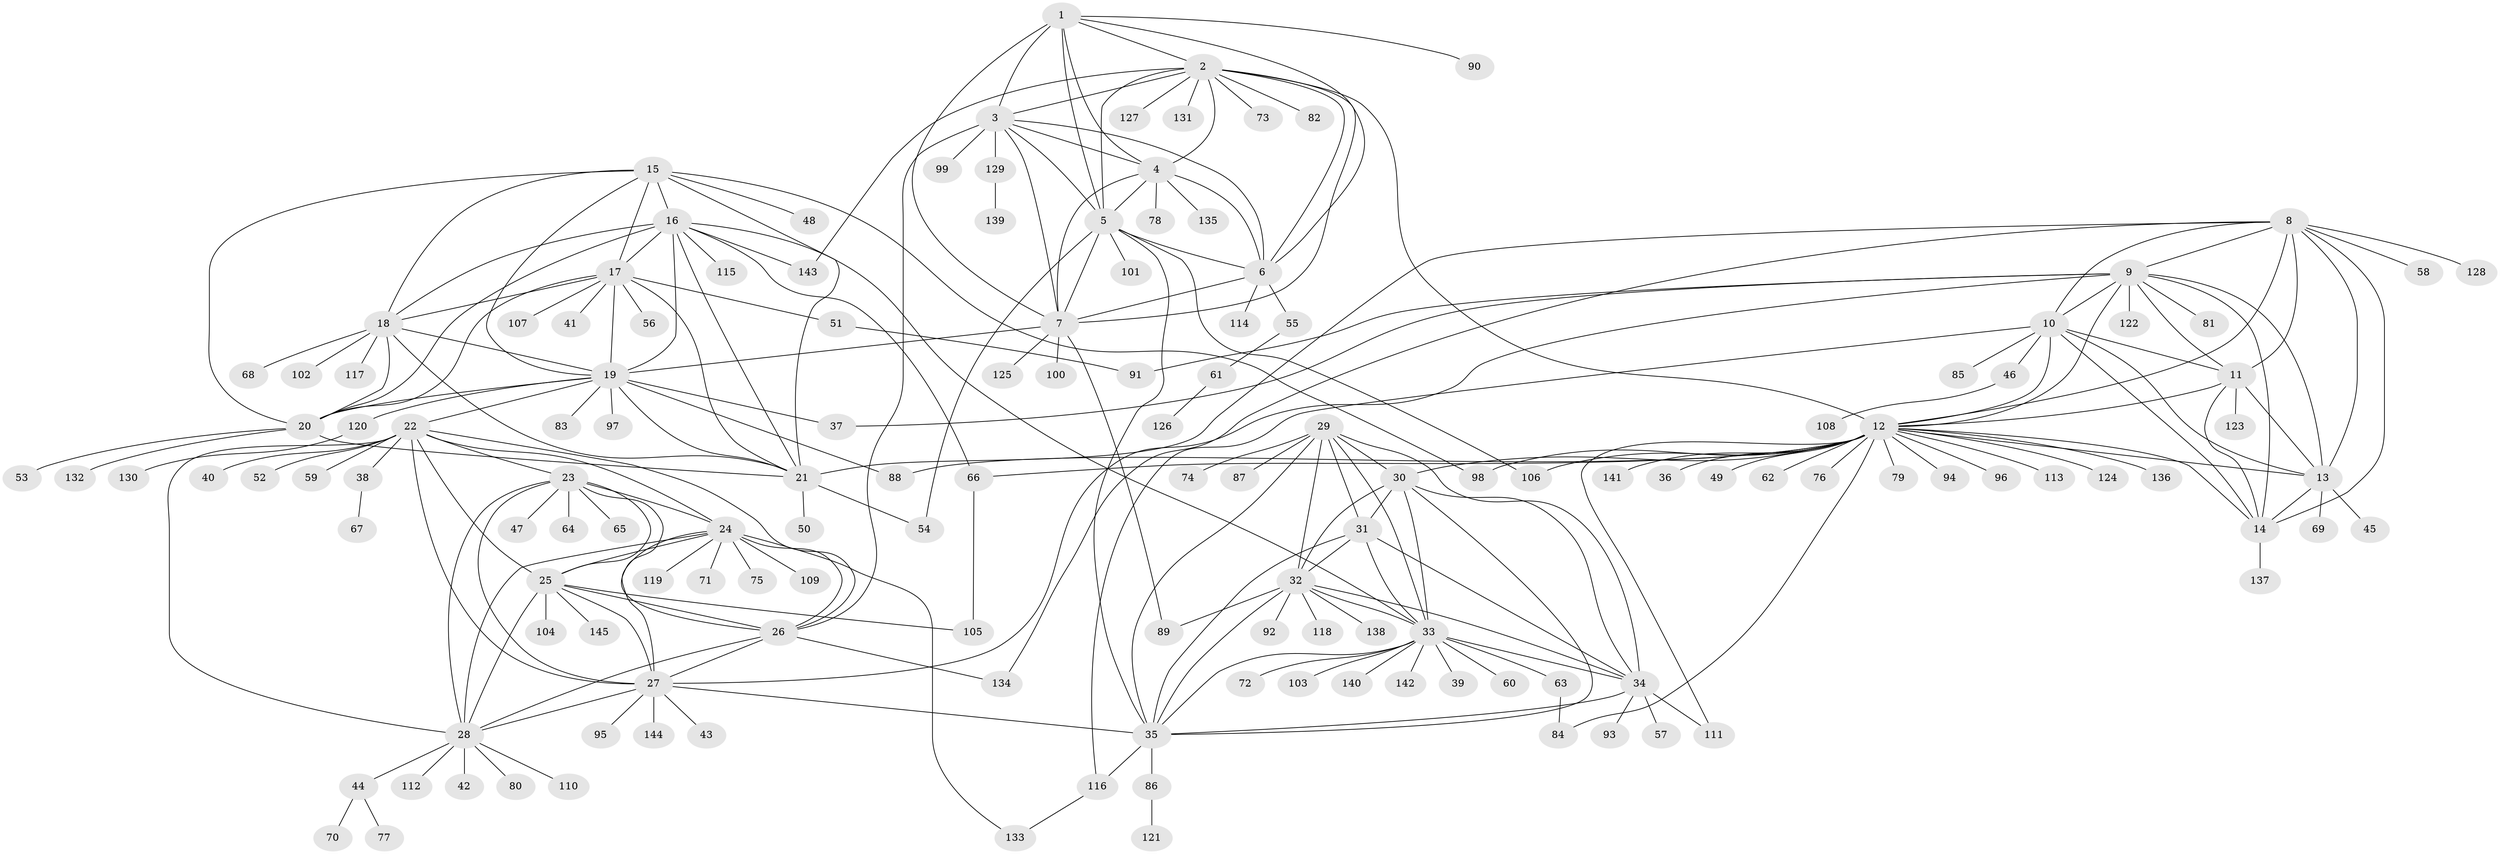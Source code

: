// coarse degree distribution, {9: 0.02608695652173913, 11: 0.043478260869565216, 6: 0.043478260869565216, 7: 0.02608695652173913, 8: 0.043478260869565216, 10: 0.02608695652173913, 5: 0.017391304347826087, 23: 0.008695652173913044, 12: 0.008695652173913044, 13: 0.008695652173913044, 1: 0.6260869565217392, 2: 0.11304347826086956, 3: 0.008695652173913044}
// Generated by graph-tools (version 1.1) at 2025/24/03/03/25 07:24:14]
// undirected, 145 vertices, 240 edges
graph export_dot {
graph [start="1"]
  node [color=gray90,style=filled];
  1;
  2;
  3;
  4;
  5;
  6;
  7;
  8;
  9;
  10;
  11;
  12;
  13;
  14;
  15;
  16;
  17;
  18;
  19;
  20;
  21;
  22;
  23;
  24;
  25;
  26;
  27;
  28;
  29;
  30;
  31;
  32;
  33;
  34;
  35;
  36;
  37;
  38;
  39;
  40;
  41;
  42;
  43;
  44;
  45;
  46;
  47;
  48;
  49;
  50;
  51;
  52;
  53;
  54;
  55;
  56;
  57;
  58;
  59;
  60;
  61;
  62;
  63;
  64;
  65;
  66;
  67;
  68;
  69;
  70;
  71;
  72;
  73;
  74;
  75;
  76;
  77;
  78;
  79;
  80;
  81;
  82;
  83;
  84;
  85;
  86;
  87;
  88;
  89;
  90;
  91;
  92;
  93;
  94;
  95;
  96;
  97;
  98;
  99;
  100;
  101;
  102;
  103;
  104;
  105;
  106;
  107;
  108;
  109;
  110;
  111;
  112;
  113;
  114;
  115;
  116;
  117;
  118;
  119;
  120;
  121;
  122;
  123;
  124;
  125;
  126;
  127;
  128;
  129;
  130;
  131;
  132;
  133;
  134;
  135;
  136;
  137;
  138;
  139;
  140;
  141;
  142;
  143;
  144;
  145;
  1 -- 2;
  1 -- 3;
  1 -- 4;
  1 -- 5;
  1 -- 6;
  1 -- 7;
  1 -- 90;
  2 -- 3;
  2 -- 4;
  2 -- 5;
  2 -- 6;
  2 -- 7;
  2 -- 12;
  2 -- 73;
  2 -- 82;
  2 -- 127;
  2 -- 131;
  2 -- 143;
  3 -- 4;
  3 -- 5;
  3 -- 6;
  3 -- 7;
  3 -- 26;
  3 -- 99;
  3 -- 129;
  4 -- 5;
  4 -- 6;
  4 -- 7;
  4 -- 78;
  4 -- 135;
  5 -- 6;
  5 -- 7;
  5 -- 35;
  5 -- 54;
  5 -- 101;
  5 -- 106;
  6 -- 7;
  6 -- 55;
  6 -- 114;
  7 -- 19;
  7 -- 89;
  7 -- 100;
  7 -- 125;
  8 -- 9;
  8 -- 10;
  8 -- 11;
  8 -- 12;
  8 -- 13;
  8 -- 14;
  8 -- 21;
  8 -- 58;
  8 -- 128;
  8 -- 134;
  9 -- 10;
  9 -- 11;
  9 -- 12;
  9 -- 13;
  9 -- 14;
  9 -- 27;
  9 -- 37;
  9 -- 81;
  9 -- 91;
  9 -- 122;
  10 -- 11;
  10 -- 12;
  10 -- 13;
  10 -- 14;
  10 -- 46;
  10 -- 85;
  10 -- 116;
  11 -- 12;
  11 -- 13;
  11 -- 14;
  11 -- 123;
  12 -- 13;
  12 -- 14;
  12 -- 30;
  12 -- 36;
  12 -- 49;
  12 -- 62;
  12 -- 66;
  12 -- 76;
  12 -- 79;
  12 -- 84;
  12 -- 88;
  12 -- 94;
  12 -- 96;
  12 -- 98;
  12 -- 106;
  12 -- 111;
  12 -- 113;
  12 -- 124;
  12 -- 136;
  12 -- 141;
  13 -- 14;
  13 -- 45;
  13 -- 69;
  14 -- 137;
  15 -- 16;
  15 -- 17;
  15 -- 18;
  15 -- 19;
  15 -- 20;
  15 -- 21;
  15 -- 48;
  15 -- 98;
  16 -- 17;
  16 -- 18;
  16 -- 19;
  16 -- 20;
  16 -- 21;
  16 -- 33;
  16 -- 66;
  16 -- 115;
  16 -- 143;
  17 -- 18;
  17 -- 19;
  17 -- 20;
  17 -- 21;
  17 -- 41;
  17 -- 51;
  17 -- 56;
  17 -- 107;
  18 -- 19;
  18 -- 20;
  18 -- 21;
  18 -- 68;
  18 -- 102;
  18 -- 117;
  19 -- 20;
  19 -- 21;
  19 -- 22;
  19 -- 37;
  19 -- 83;
  19 -- 88;
  19 -- 97;
  19 -- 120;
  20 -- 21;
  20 -- 53;
  20 -- 132;
  21 -- 50;
  21 -- 54;
  22 -- 23;
  22 -- 24;
  22 -- 25;
  22 -- 26;
  22 -- 27;
  22 -- 28;
  22 -- 38;
  22 -- 40;
  22 -- 52;
  22 -- 59;
  23 -- 24;
  23 -- 25;
  23 -- 26;
  23 -- 27;
  23 -- 28;
  23 -- 47;
  23 -- 64;
  23 -- 65;
  24 -- 25;
  24 -- 26;
  24 -- 27;
  24 -- 28;
  24 -- 71;
  24 -- 75;
  24 -- 109;
  24 -- 119;
  24 -- 133;
  25 -- 26;
  25 -- 27;
  25 -- 28;
  25 -- 104;
  25 -- 105;
  25 -- 145;
  26 -- 27;
  26 -- 28;
  26 -- 134;
  27 -- 28;
  27 -- 35;
  27 -- 43;
  27 -- 95;
  27 -- 144;
  28 -- 42;
  28 -- 44;
  28 -- 80;
  28 -- 110;
  28 -- 112;
  29 -- 30;
  29 -- 31;
  29 -- 32;
  29 -- 33;
  29 -- 34;
  29 -- 35;
  29 -- 74;
  29 -- 87;
  30 -- 31;
  30 -- 32;
  30 -- 33;
  30 -- 34;
  30 -- 35;
  31 -- 32;
  31 -- 33;
  31 -- 34;
  31 -- 35;
  32 -- 33;
  32 -- 34;
  32 -- 35;
  32 -- 89;
  32 -- 92;
  32 -- 118;
  32 -- 138;
  33 -- 34;
  33 -- 35;
  33 -- 39;
  33 -- 60;
  33 -- 63;
  33 -- 72;
  33 -- 103;
  33 -- 140;
  33 -- 142;
  34 -- 35;
  34 -- 57;
  34 -- 93;
  34 -- 111;
  35 -- 86;
  35 -- 116;
  38 -- 67;
  44 -- 70;
  44 -- 77;
  46 -- 108;
  51 -- 91;
  55 -- 61;
  61 -- 126;
  63 -- 84;
  66 -- 105;
  86 -- 121;
  116 -- 133;
  120 -- 130;
  129 -- 139;
}
